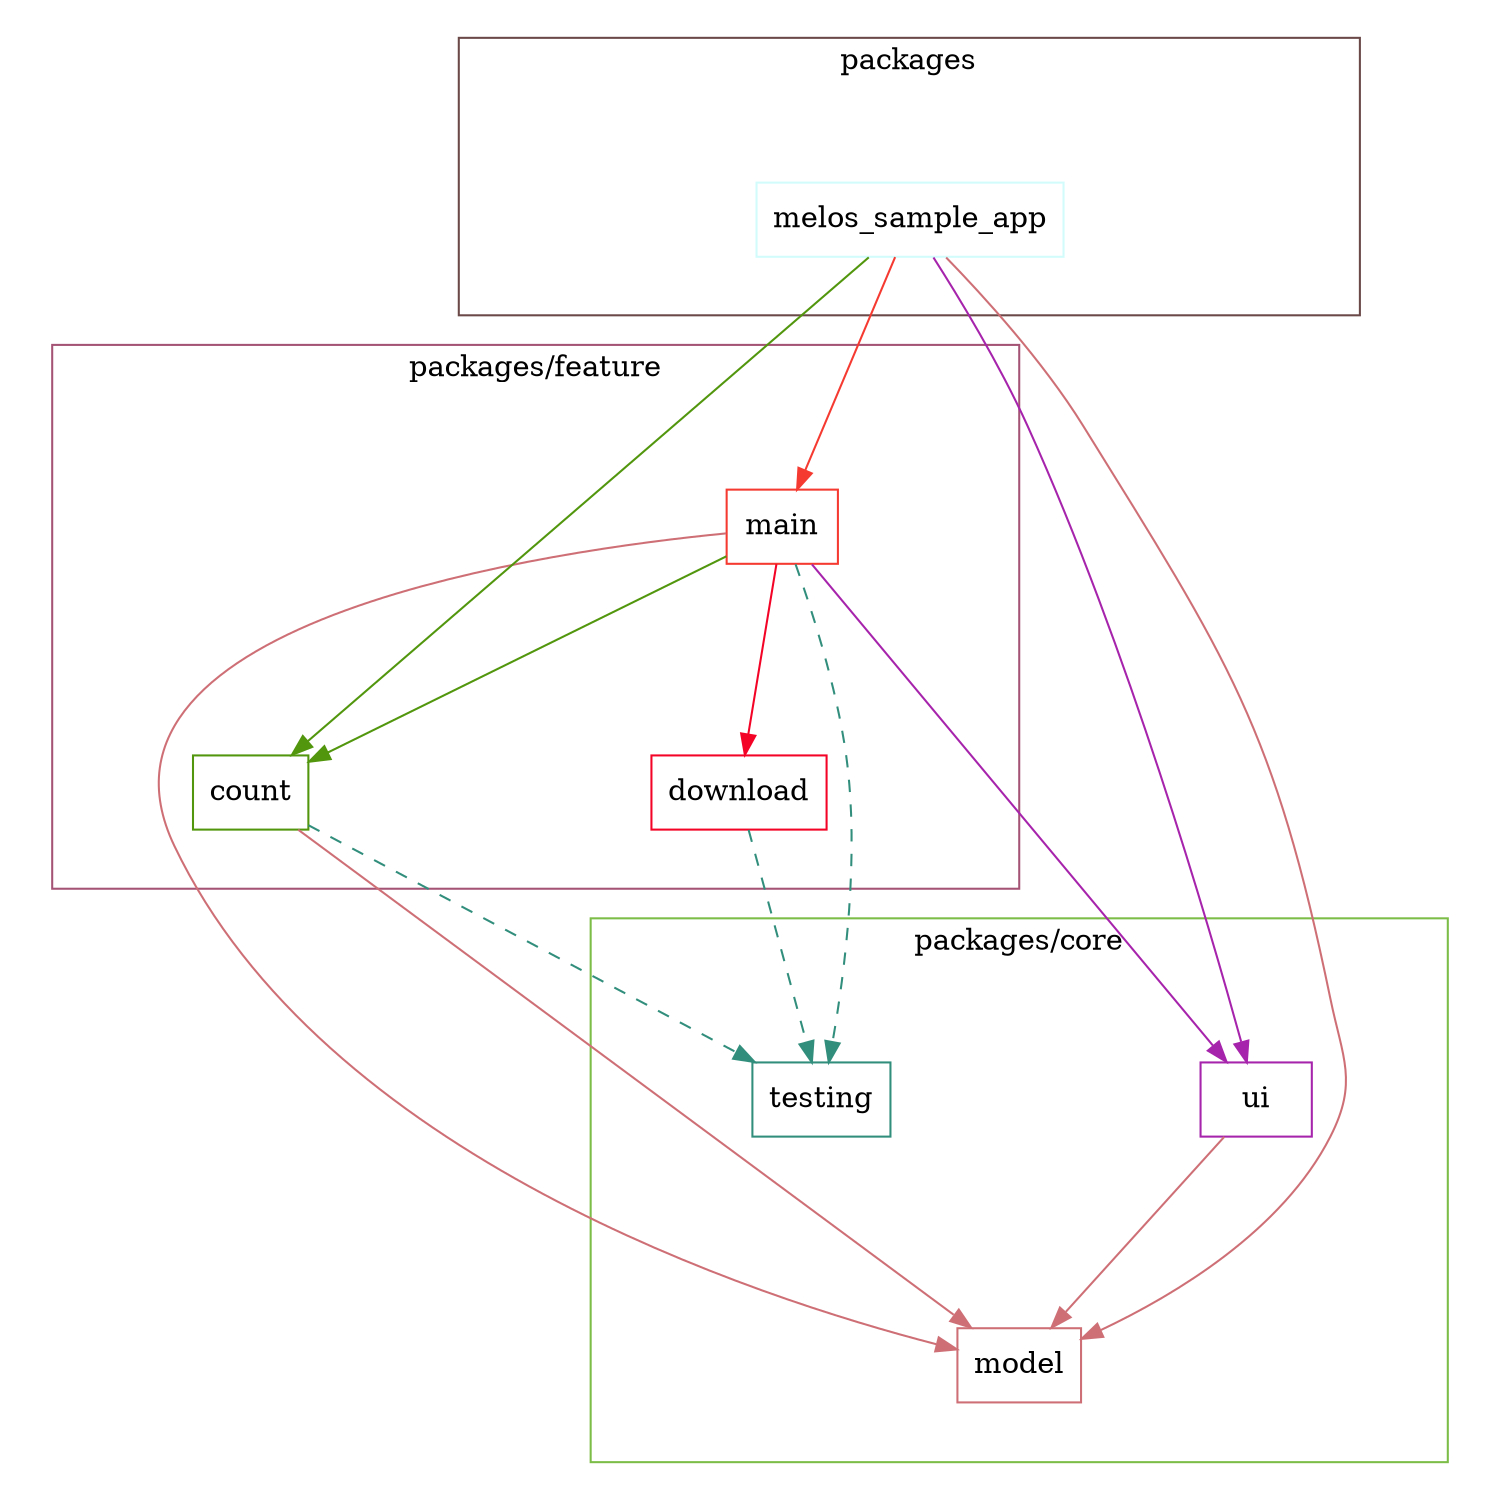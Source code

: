 digraph packages {
  size="10"; ratio=fill;
  count [shape="box"; color="#51960d"];
  download [shape="box"; color="#f30427"];
  main [shape="box"; color="#f53a31"];
  melos_sample_app [shape="box"; color="#d2fcfc"];
  model [shape="box"; color="#ce6f76"];
  testing [shape="box"; color="#328e7c"];
  ui [shape="box"; color="#a623ab"];
  count -> model [style="filled"; color="#ce6f76"];
  count -> testing [style="dashed"; color="#328e7c"];
  download -> testing [style="dashed"; color="#328e7c"];
  main -> count [style="filled"; color="#51960d"];
  main -> model [style="filled"; color="#ce6f76"];
  main -> ui [style="filled"; color="#a623ab"];
  main -> download [style="filled"; color="#f30427"];
  main -> testing [style="dashed"; color="#328e7c"];
  melos_sample_app -> main [style="filled"; color="#f53a31"];
  melos_sample_app -> model [style="filled"; color="#ce6f76"];
  melos_sample_app -> ui [style="filled"; color="#a623ab"];
  melos_sample_app -> count [style="filled"; color="#51960d"];
  ui -> model [style="filled"; color="#ce6f76"];
  subgraph "cluster packages/feature" {
    label="packages/feature";
    color="#a45375";
    count;
    download;
    main;
  }
  subgraph "cluster packages" {
    label="packages";
    color="#6b4949";
    melos_sample_app;
  }
  subgraph "cluster packages/core" {
    label="packages/core";
    color="#7bbd47";
    model;
    testing;
    ui;
  }
}
